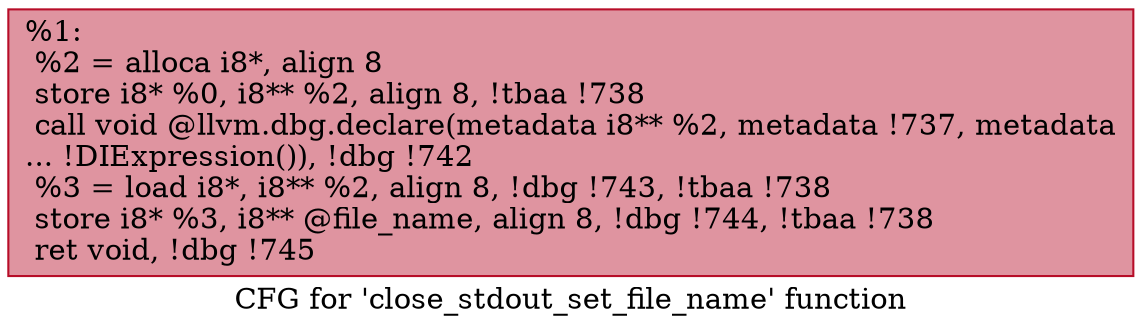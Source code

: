 digraph "CFG for 'close_stdout_set_file_name' function" {
	label="CFG for 'close_stdout_set_file_name' function";

	Node0xcc1e10 [shape=record,color="#b70d28ff", style=filled, fillcolor="#b70d2870",label="{%1:\l  %2 = alloca i8*, align 8\l  store i8* %0, i8** %2, align 8, !tbaa !738\l  call void @llvm.dbg.declare(metadata i8** %2, metadata !737, metadata\l... !DIExpression()), !dbg !742\l  %3 = load i8*, i8** %2, align 8, !dbg !743, !tbaa !738\l  store i8* %3, i8** @file_name, align 8, !dbg !744, !tbaa !738\l  ret void, !dbg !745\l}"];
}
